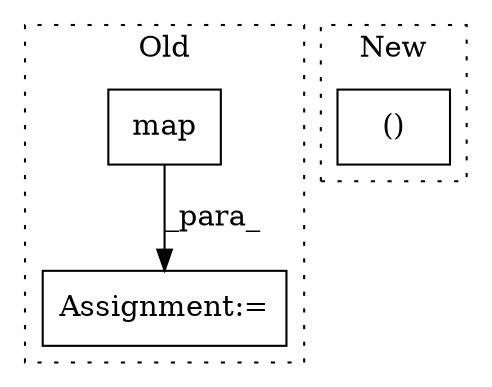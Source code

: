 digraph G {
subgraph cluster0 {
1 [label="map" a="32" s="9228,9245" l="4,1" shape="box"];
3 [label="Assignment:=" a="7" s="9222" l="1" shape="box"];
label = "Old";
style="dotted";
}
subgraph cluster1 {
2 [label="()" a="106" s="5635" l="60" shape="box"];
label = "New";
style="dotted";
}
1 -> 3 [label="_para_"];
}